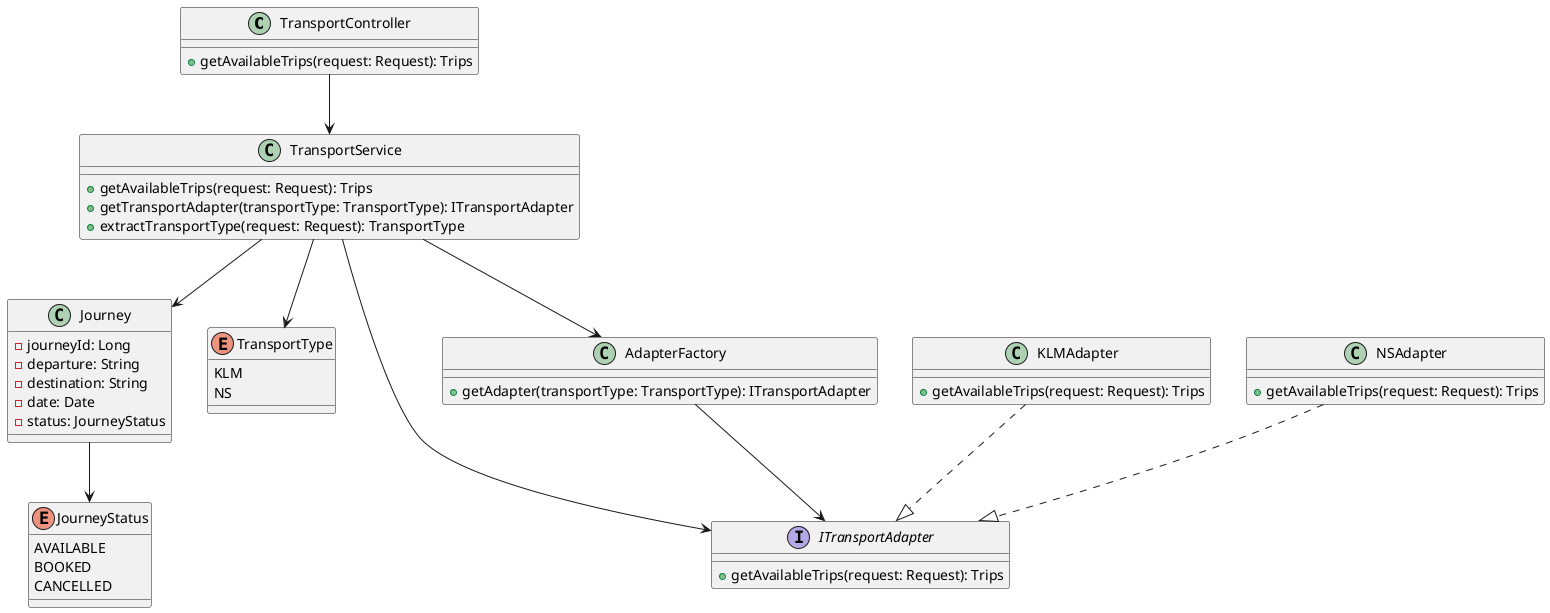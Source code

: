 @startuml

class TransportController {
    +getAvailableTrips(request: Request): Trips
}

TransportController --> TransportService

class TransportService {
    +getAvailableTrips(request: Request): Trips
    +getTransportAdapter(transportType: TransportType): ITransportAdapter
    +extractTransportType(request: Request): TransportType
}

class Journey {
    - journeyId: Long
    - departure: String
    - destination: String
    - date: Date
    - status: JourneyStatus
}

enum JourneyStatus {
    AVAILABLE
    BOOKED
    CANCELLED
}

enum TransportType {
    KLM
    NS
}

interface ITransportAdapter {
    +getAvailableTrips(request: Request): Trips
}

class KLMAdapter {
    +getAvailableTrips(request: Request): Trips
}

class NSAdapter {
    +getAvailableTrips(request: Request): Trips
}

class AdapterFactory {
    +getAdapter(transportType: TransportType): ITransportAdapter
}

TransportService --> Journey
Journey --> JourneyStatus

KLMAdapter ..|> ITransportAdapter
NSAdapter ..|> ITransportAdapter
TransportService --> ITransportAdapter

AdapterFactory --> ITransportAdapter
TransportService --> AdapterFactory

TransportService --> TransportType

@enduml
